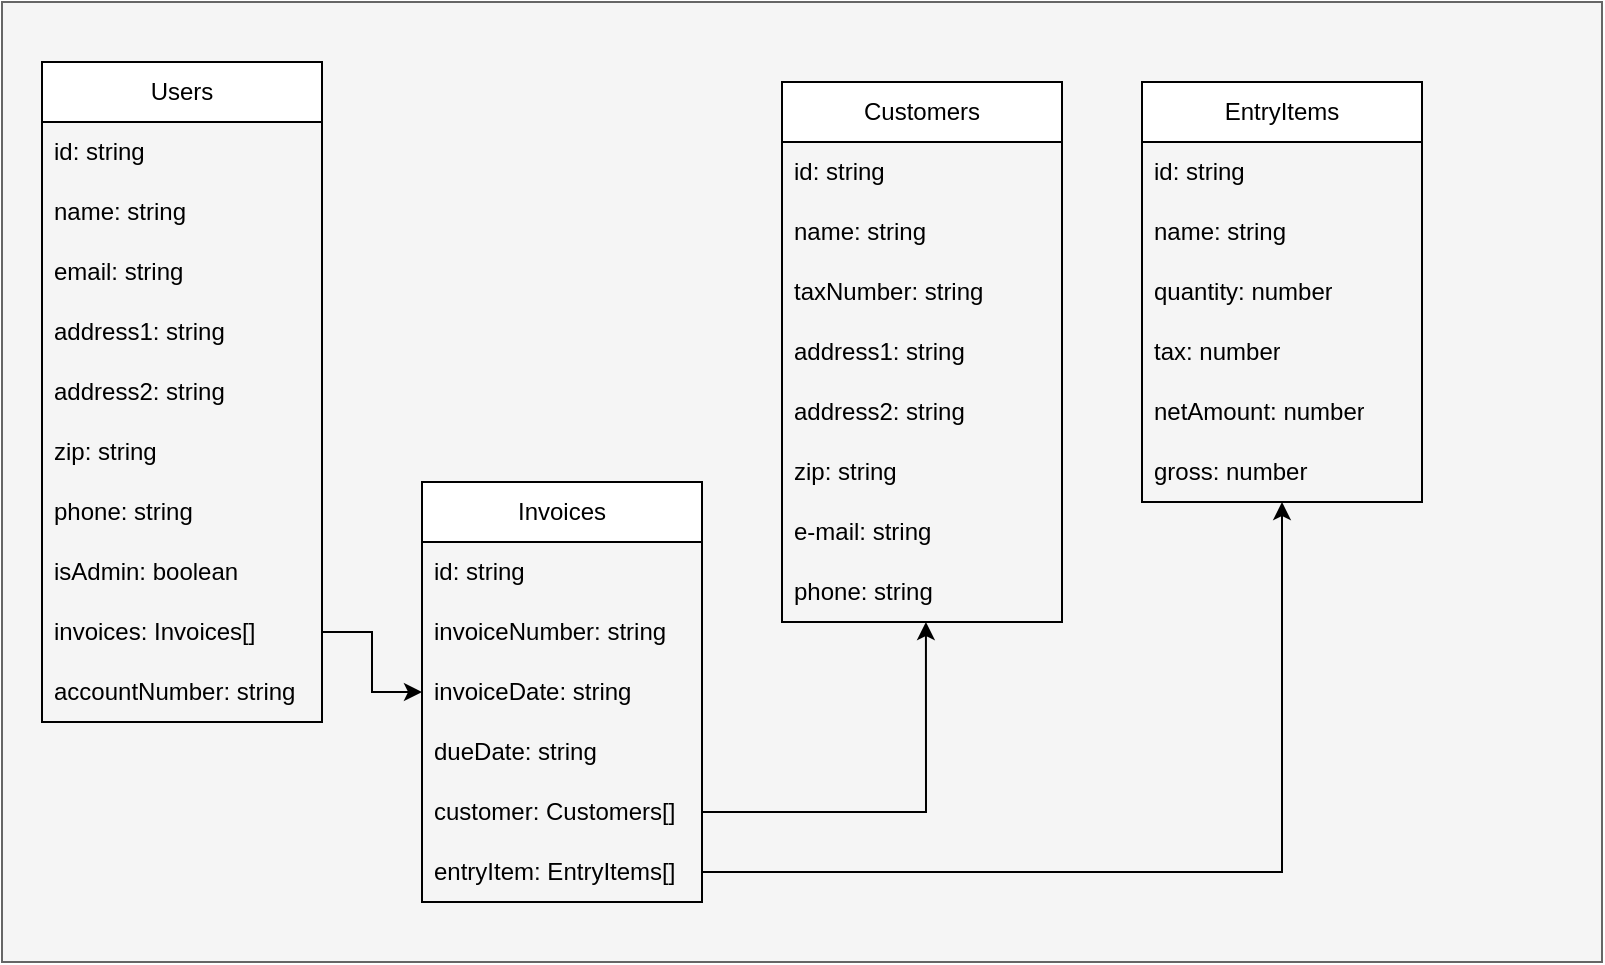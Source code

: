 <mxfile version="22.0.8" type="github">
  <diagram name="Strona-1" id="RVmIQN-4i123yFRmf0D9">
    <mxGraphModel dx="538" dy="586" grid="1" gridSize="10" guides="1" tooltips="1" connect="1" arrows="1" fold="1" page="1" pageScale="1" pageWidth="827" pageHeight="1169" math="0" shadow="0">
      <root>
        <mxCell id="0" />
        <mxCell id="1" parent="0" />
        <mxCell id="2J-R5DHkJrcNkP1HEjVf-17" value="" style="rounded=0;whiteSpace=wrap;html=1;fillColor=#f5f5f5;strokeColor=#666666;fontColor=#333333;" parent="1" vertex="1">
          <mxGeometry x="230" y="150" width="800" height="480" as="geometry" />
        </mxCell>
        <mxCell id="2J-R5DHkJrcNkP1HEjVf-1" value="Invoices" style="swimlane;fontStyle=0;childLayout=stackLayout;horizontal=1;startSize=30;horizontalStack=0;resizeParent=1;resizeParentMax=0;resizeLast=0;collapsible=1;marginBottom=0;whiteSpace=wrap;html=1;" parent="1" vertex="1">
          <mxGeometry x="440" y="390" width="140" height="210" as="geometry" />
        </mxCell>
        <mxCell id="2J-R5DHkJrcNkP1HEjVf-2" value="id: string" style="text;strokeColor=none;fillColor=none;align=left;verticalAlign=middle;spacingLeft=4;spacingRight=4;overflow=hidden;points=[[0,0.5],[1,0.5]];portConstraint=eastwest;rotatable=0;whiteSpace=wrap;html=1;" parent="2J-R5DHkJrcNkP1HEjVf-1" vertex="1">
          <mxGeometry y="30" width="140" height="30" as="geometry" />
        </mxCell>
        <mxCell id="2J-R5DHkJrcNkP1HEjVf-7" value="invoiceNumber: string" style="text;strokeColor=none;fillColor=none;align=left;verticalAlign=middle;spacingLeft=4;spacingRight=4;overflow=hidden;points=[[0,0.5],[1,0.5]];portConstraint=eastwest;rotatable=0;whiteSpace=wrap;html=1;" parent="2J-R5DHkJrcNkP1HEjVf-1" vertex="1">
          <mxGeometry y="60" width="140" height="30" as="geometry" />
        </mxCell>
        <mxCell id="2J-R5DHkJrcNkP1HEjVf-3" value="invoiceDate: string" style="text;strokeColor=none;fillColor=none;align=left;verticalAlign=middle;spacingLeft=4;spacingRight=4;overflow=hidden;points=[[0,0.5],[1,0.5]];portConstraint=eastwest;rotatable=0;whiteSpace=wrap;html=1;" parent="2J-R5DHkJrcNkP1HEjVf-1" vertex="1">
          <mxGeometry y="90" width="140" height="30" as="geometry" />
        </mxCell>
        <mxCell id="2J-R5DHkJrcNkP1HEjVf-4" value="dueDate: string" style="text;strokeColor=none;fillColor=none;align=left;verticalAlign=middle;spacingLeft=4;spacingRight=4;overflow=hidden;points=[[0,0.5],[1,0.5]];portConstraint=eastwest;rotatable=0;whiteSpace=wrap;html=1;" parent="2J-R5DHkJrcNkP1HEjVf-1" vertex="1">
          <mxGeometry y="120" width="140" height="30" as="geometry" />
        </mxCell>
        <mxCell id="2J-R5DHkJrcNkP1HEjVf-5" value="customer: Customers[]" style="text;strokeColor=none;fillColor=none;align=left;verticalAlign=middle;spacingLeft=4;spacingRight=4;overflow=hidden;points=[[0,0.5],[1,0.5]];portConstraint=eastwest;rotatable=0;whiteSpace=wrap;html=1;" parent="2J-R5DHkJrcNkP1HEjVf-1" vertex="1">
          <mxGeometry y="150" width="140" height="30" as="geometry" />
        </mxCell>
        <mxCell id="2J-R5DHkJrcNkP1HEjVf-6" value="entryItem: EntryItems[]" style="text;strokeColor=none;fillColor=none;align=left;verticalAlign=middle;spacingLeft=4;spacingRight=4;overflow=hidden;points=[[0,0.5],[1,0.5]];portConstraint=eastwest;rotatable=0;whiteSpace=wrap;html=1;" parent="2J-R5DHkJrcNkP1HEjVf-1" vertex="1">
          <mxGeometry y="180" width="140" height="30" as="geometry" />
        </mxCell>
        <mxCell id="2J-R5DHkJrcNkP1HEjVf-8" value="Customers" style="swimlane;fontStyle=0;childLayout=stackLayout;horizontal=1;startSize=30;horizontalStack=0;resizeParent=1;resizeParentMax=0;resizeLast=0;collapsible=1;marginBottom=0;whiteSpace=wrap;html=1;" parent="1" vertex="1">
          <mxGeometry x="620" y="190" width="140" height="270" as="geometry" />
        </mxCell>
        <mxCell id="2J-R5DHkJrcNkP1HEjVf-9" value="id: string" style="text;strokeColor=none;fillColor=none;align=left;verticalAlign=middle;spacingLeft=4;spacingRight=4;overflow=hidden;points=[[0,0.5],[1,0.5]];portConstraint=eastwest;rotatable=0;whiteSpace=wrap;html=1;" parent="2J-R5DHkJrcNkP1HEjVf-8" vertex="1">
          <mxGeometry y="30" width="140" height="30" as="geometry" />
        </mxCell>
        <mxCell id="2J-R5DHkJrcNkP1HEjVf-10" value="name: string" style="text;strokeColor=none;fillColor=none;align=left;verticalAlign=middle;spacingLeft=4;spacingRight=4;overflow=hidden;points=[[0,0.5],[1,0.5]];portConstraint=eastwest;rotatable=0;whiteSpace=wrap;html=1;" parent="2J-R5DHkJrcNkP1HEjVf-8" vertex="1">
          <mxGeometry y="60" width="140" height="30" as="geometry" />
        </mxCell>
        <mxCell id="2J-R5DHkJrcNkP1HEjVf-11" value="taxNumber: string" style="text;strokeColor=none;fillColor=none;align=left;verticalAlign=middle;spacingLeft=4;spacingRight=4;overflow=hidden;points=[[0,0.5],[1,0.5]];portConstraint=eastwest;rotatable=0;whiteSpace=wrap;html=1;" parent="2J-R5DHkJrcNkP1HEjVf-8" vertex="1">
          <mxGeometry y="90" width="140" height="30" as="geometry" />
        </mxCell>
        <mxCell id="2J-R5DHkJrcNkP1HEjVf-12" value="address1: string" style="text;strokeColor=none;fillColor=none;align=left;verticalAlign=middle;spacingLeft=4;spacingRight=4;overflow=hidden;points=[[0,0.5],[1,0.5]];portConstraint=eastwest;rotatable=0;whiteSpace=wrap;html=1;" parent="2J-R5DHkJrcNkP1HEjVf-8" vertex="1">
          <mxGeometry y="120" width="140" height="30" as="geometry" />
        </mxCell>
        <mxCell id="2J-R5DHkJrcNkP1HEjVf-13" value="address2: string" style="text;strokeColor=none;fillColor=none;align=left;verticalAlign=middle;spacingLeft=4;spacingRight=4;overflow=hidden;points=[[0,0.5],[1,0.5]];portConstraint=eastwest;rotatable=0;whiteSpace=wrap;html=1;" parent="2J-R5DHkJrcNkP1HEjVf-8" vertex="1">
          <mxGeometry y="150" width="140" height="30" as="geometry" />
        </mxCell>
        <mxCell id="2J-R5DHkJrcNkP1HEjVf-14" value="zip: string" style="text;strokeColor=none;fillColor=none;align=left;verticalAlign=middle;spacingLeft=4;spacingRight=4;overflow=hidden;points=[[0,0.5],[1,0.5]];portConstraint=eastwest;rotatable=0;whiteSpace=wrap;html=1;" parent="2J-R5DHkJrcNkP1HEjVf-8" vertex="1">
          <mxGeometry y="180" width="140" height="30" as="geometry" />
        </mxCell>
        <mxCell id="2J-R5DHkJrcNkP1HEjVf-15" value="e-mail: string" style="text;strokeColor=none;fillColor=none;align=left;verticalAlign=middle;spacingLeft=4;spacingRight=4;overflow=hidden;points=[[0,0.5],[1,0.5]];portConstraint=eastwest;rotatable=0;whiteSpace=wrap;html=1;" parent="2J-R5DHkJrcNkP1HEjVf-8" vertex="1">
          <mxGeometry y="210" width="140" height="30" as="geometry" />
        </mxCell>
        <mxCell id="2J-R5DHkJrcNkP1HEjVf-16" value="phone: string" style="text;strokeColor=none;fillColor=none;align=left;verticalAlign=middle;spacingLeft=4;spacingRight=4;overflow=hidden;points=[[0,0.5],[1,0.5]];portConstraint=eastwest;rotatable=0;whiteSpace=wrap;html=1;" parent="2J-R5DHkJrcNkP1HEjVf-8" vertex="1">
          <mxGeometry y="240" width="140" height="30" as="geometry" />
        </mxCell>
        <mxCell id="LbV-7nY1UWDcbetmjGVi-1" value="Users" style="swimlane;fontStyle=0;childLayout=stackLayout;horizontal=1;startSize=30;horizontalStack=0;resizeParent=1;resizeParentMax=0;resizeLast=0;collapsible=1;marginBottom=0;whiteSpace=wrap;html=1;" vertex="1" parent="1">
          <mxGeometry x="250" y="180" width="140" height="330" as="geometry" />
        </mxCell>
        <mxCell id="LbV-7nY1UWDcbetmjGVi-2" value="id: string" style="text;strokeColor=none;fillColor=none;align=left;verticalAlign=middle;spacingLeft=4;spacingRight=4;overflow=hidden;points=[[0,0.5],[1,0.5]];portConstraint=eastwest;rotatable=0;whiteSpace=wrap;html=1;" vertex="1" parent="LbV-7nY1UWDcbetmjGVi-1">
          <mxGeometry y="30" width="140" height="30" as="geometry" />
        </mxCell>
        <mxCell id="LbV-7nY1UWDcbetmjGVi-3" value="name: string" style="text;strokeColor=none;fillColor=none;align=left;verticalAlign=middle;spacingLeft=4;spacingRight=4;overflow=hidden;points=[[0,0.5],[1,0.5]];portConstraint=eastwest;rotatable=0;whiteSpace=wrap;html=1;" vertex="1" parent="LbV-7nY1UWDcbetmjGVi-1">
          <mxGeometry y="60" width="140" height="30" as="geometry" />
        </mxCell>
        <mxCell id="LbV-7nY1UWDcbetmjGVi-4" value="email: string" style="text;strokeColor=none;fillColor=none;align=left;verticalAlign=middle;spacingLeft=4;spacingRight=4;overflow=hidden;points=[[0,0.5],[1,0.5]];portConstraint=eastwest;rotatable=0;whiteSpace=wrap;html=1;" vertex="1" parent="LbV-7nY1UWDcbetmjGVi-1">
          <mxGeometry y="90" width="140" height="30" as="geometry" />
        </mxCell>
        <mxCell id="LbV-7nY1UWDcbetmjGVi-5" value="address1: string" style="text;strokeColor=none;fillColor=none;align=left;verticalAlign=middle;spacingLeft=4;spacingRight=4;overflow=hidden;points=[[0,0.5],[1,0.5]];portConstraint=eastwest;rotatable=0;whiteSpace=wrap;html=1;" vertex="1" parent="LbV-7nY1UWDcbetmjGVi-1">
          <mxGeometry y="120" width="140" height="30" as="geometry" />
        </mxCell>
        <mxCell id="LbV-7nY1UWDcbetmjGVi-6" value="address2: string" style="text;strokeColor=none;fillColor=none;align=left;verticalAlign=middle;spacingLeft=4;spacingRight=4;overflow=hidden;points=[[0,0.5],[1,0.5]];portConstraint=eastwest;rotatable=0;whiteSpace=wrap;html=1;" vertex="1" parent="LbV-7nY1UWDcbetmjGVi-1">
          <mxGeometry y="150" width="140" height="30" as="geometry" />
        </mxCell>
        <mxCell id="LbV-7nY1UWDcbetmjGVi-8" value="zip: string" style="text;strokeColor=none;fillColor=none;align=left;verticalAlign=middle;spacingLeft=4;spacingRight=4;overflow=hidden;points=[[0,0.5],[1,0.5]];portConstraint=eastwest;rotatable=0;whiteSpace=wrap;html=1;" vertex="1" parent="LbV-7nY1UWDcbetmjGVi-1">
          <mxGeometry y="180" width="140" height="30" as="geometry" />
        </mxCell>
        <mxCell id="LbV-7nY1UWDcbetmjGVi-9" value="phone: string" style="text;strokeColor=none;fillColor=none;align=left;verticalAlign=middle;spacingLeft=4;spacingRight=4;overflow=hidden;points=[[0,0.5],[1,0.5]];portConstraint=eastwest;rotatable=0;whiteSpace=wrap;html=1;" vertex="1" parent="LbV-7nY1UWDcbetmjGVi-1">
          <mxGeometry y="210" width="140" height="30" as="geometry" />
        </mxCell>
        <mxCell id="LbV-7nY1UWDcbetmjGVi-11" value="isAdmin: boolean" style="text;strokeColor=none;fillColor=none;align=left;verticalAlign=middle;spacingLeft=4;spacingRight=4;overflow=hidden;points=[[0,0.5],[1,0.5]];portConstraint=eastwest;rotatable=0;whiteSpace=wrap;html=1;" vertex="1" parent="LbV-7nY1UWDcbetmjGVi-1">
          <mxGeometry y="240" width="140" height="30" as="geometry" />
        </mxCell>
        <mxCell id="LbV-7nY1UWDcbetmjGVi-10" value="invoices: Invoices[]" style="text;strokeColor=none;fillColor=none;align=left;verticalAlign=middle;spacingLeft=4;spacingRight=4;overflow=hidden;points=[[0,0.5],[1,0.5]];portConstraint=eastwest;rotatable=0;whiteSpace=wrap;html=1;" vertex="1" parent="LbV-7nY1UWDcbetmjGVi-1">
          <mxGeometry y="270" width="140" height="30" as="geometry" />
        </mxCell>
        <mxCell id="LbV-7nY1UWDcbetmjGVi-12" value="accountNumber: string" style="text;strokeColor=none;fillColor=none;align=left;verticalAlign=middle;spacingLeft=4;spacingRight=4;overflow=hidden;points=[[0,0.5],[1,0.5]];portConstraint=eastwest;rotatable=0;whiteSpace=wrap;html=1;" vertex="1" parent="LbV-7nY1UWDcbetmjGVi-1">
          <mxGeometry y="300" width="140" height="30" as="geometry" />
        </mxCell>
        <mxCell id="LbV-7nY1UWDcbetmjGVi-13" style="edgeStyle=orthogonalEdgeStyle;rounded=0;orthogonalLoop=1;jettySize=auto;html=1;exitX=1;exitY=0.5;exitDx=0;exitDy=0;" edge="1" parent="1" source="LbV-7nY1UWDcbetmjGVi-10" target="2J-R5DHkJrcNkP1HEjVf-1">
          <mxGeometry relative="1" as="geometry" />
        </mxCell>
        <mxCell id="LbV-7nY1UWDcbetmjGVi-15" value="" style="edgeStyle=orthogonalEdgeStyle;rounded=0;orthogonalLoop=1;jettySize=auto;html=1;exitX=1;exitY=0.5;exitDx=0;exitDy=0;" edge="1" parent="1" source="2J-R5DHkJrcNkP1HEjVf-6" target="2J-R5DHkJrcNkP1HEjVf-18">
          <mxGeometry relative="1" as="geometry">
            <mxPoint x="570" y="555" as="sourcePoint" />
            <mxPoint x="820" y="420" as="targetPoint" />
          </mxGeometry>
        </mxCell>
        <mxCell id="2J-R5DHkJrcNkP1HEjVf-18" value="EntryItems" style="swimlane;fontStyle=0;childLayout=stackLayout;horizontal=1;startSize=30;horizontalStack=0;resizeParent=1;resizeParentMax=0;resizeLast=0;collapsible=1;marginBottom=0;whiteSpace=wrap;html=1;" parent="1" vertex="1">
          <mxGeometry x="800" y="190" width="140" height="210" as="geometry" />
        </mxCell>
        <mxCell id="2J-R5DHkJrcNkP1HEjVf-19" value="id: string" style="text;strokeColor=none;fillColor=none;align=left;verticalAlign=middle;spacingLeft=4;spacingRight=4;overflow=hidden;points=[[0,0.5],[1,0.5]];portConstraint=eastwest;rotatable=0;whiteSpace=wrap;html=1;" parent="2J-R5DHkJrcNkP1HEjVf-18" vertex="1">
          <mxGeometry y="30" width="140" height="30" as="geometry" />
        </mxCell>
        <mxCell id="2J-R5DHkJrcNkP1HEjVf-20" value="name: string" style="text;strokeColor=none;fillColor=none;align=left;verticalAlign=middle;spacingLeft=4;spacingRight=4;overflow=hidden;points=[[0,0.5],[1,0.5]];portConstraint=eastwest;rotatable=0;whiteSpace=wrap;html=1;" parent="2J-R5DHkJrcNkP1HEjVf-18" vertex="1">
          <mxGeometry y="60" width="140" height="30" as="geometry" />
        </mxCell>
        <mxCell id="2J-R5DHkJrcNkP1HEjVf-21" value="quantity: number" style="text;strokeColor=none;fillColor=none;align=left;verticalAlign=middle;spacingLeft=4;spacingRight=4;overflow=hidden;points=[[0,0.5],[1,0.5]];portConstraint=eastwest;rotatable=0;whiteSpace=wrap;html=1;" parent="2J-R5DHkJrcNkP1HEjVf-18" vertex="1">
          <mxGeometry y="90" width="140" height="30" as="geometry" />
        </mxCell>
        <mxCell id="2J-R5DHkJrcNkP1HEjVf-22" value="tax: number" style="text;strokeColor=none;fillColor=none;align=left;verticalAlign=middle;spacingLeft=4;spacingRight=4;overflow=hidden;points=[[0,0.5],[1,0.5]];portConstraint=eastwest;rotatable=0;whiteSpace=wrap;html=1;" parent="2J-R5DHkJrcNkP1HEjVf-18" vertex="1">
          <mxGeometry y="120" width="140" height="30" as="geometry" />
        </mxCell>
        <mxCell id="2J-R5DHkJrcNkP1HEjVf-23" value="netAmount: number" style="text;strokeColor=none;fillColor=none;align=left;verticalAlign=middle;spacingLeft=4;spacingRight=4;overflow=hidden;points=[[0,0.5],[1,0.5]];portConstraint=eastwest;rotatable=0;whiteSpace=wrap;html=1;" parent="2J-R5DHkJrcNkP1HEjVf-18" vertex="1">
          <mxGeometry y="150" width="140" height="30" as="geometry" />
        </mxCell>
        <mxCell id="2J-R5DHkJrcNkP1HEjVf-24" value="gross: number" style="text;strokeColor=none;fillColor=none;align=left;verticalAlign=middle;spacingLeft=4;spacingRight=4;overflow=hidden;points=[[0,0.5],[1,0.5]];portConstraint=eastwest;rotatable=0;whiteSpace=wrap;html=1;" parent="2J-R5DHkJrcNkP1HEjVf-18" vertex="1">
          <mxGeometry y="180" width="140" height="30" as="geometry" />
        </mxCell>
        <mxCell id="LbV-7nY1UWDcbetmjGVi-17" style="edgeStyle=orthogonalEdgeStyle;rounded=0;orthogonalLoop=1;jettySize=auto;html=1;entryX=0.514;entryY=1;entryDx=0;entryDy=0;entryPerimeter=0;" edge="1" parent="1" source="2J-R5DHkJrcNkP1HEjVf-5" target="2J-R5DHkJrcNkP1HEjVf-16">
          <mxGeometry relative="1" as="geometry" />
        </mxCell>
      </root>
    </mxGraphModel>
  </diagram>
</mxfile>
